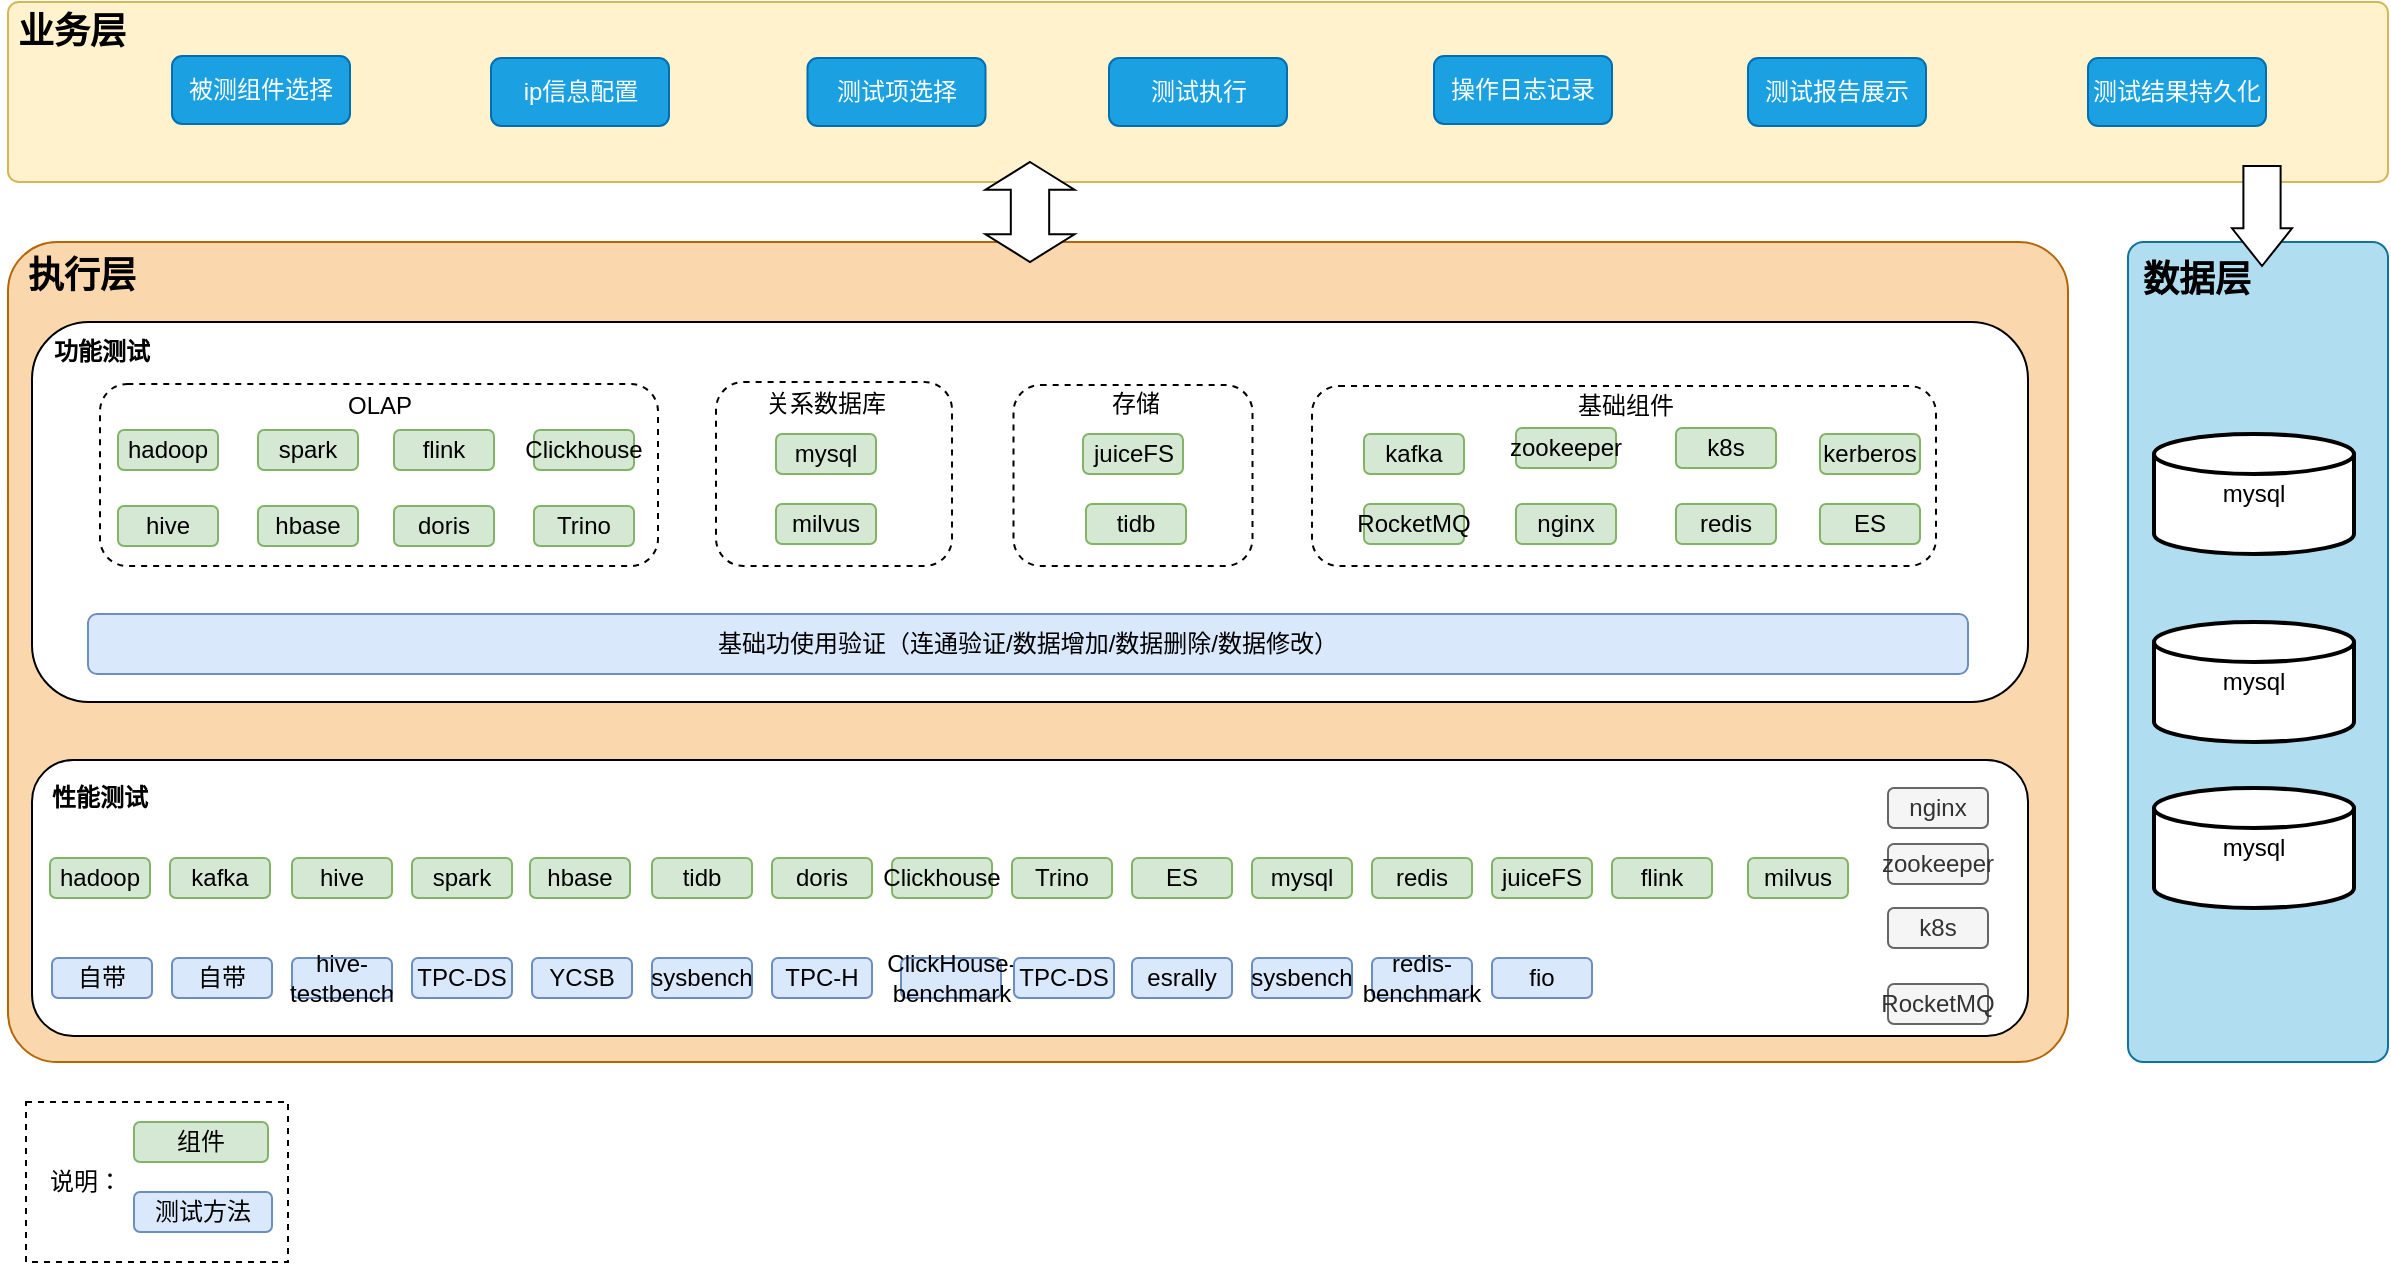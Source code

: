 <mxfile version="22.1.18" type="github">
  <diagram name="第 1 页" id="3iOVaMSIMI9LyZrxtXD6">
    <mxGraphModel dx="1249" dy="773" grid="1" gridSize="10" guides="1" tooltips="1" connect="1" arrows="1" fold="1" page="1" pageScale="1" pageWidth="827" pageHeight="1169" math="0" shadow="0">
      <root>
        <mxCell id="0" />
        <mxCell id="1" parent="0" />
        <mxCell id="I66v4goZn6Pbe-Iw9Bqh-158" value="" style="rounded=0;whiteSpace=wrap;html=1;dashed=1;" vertex="1" parent="1">
          <mxGeometry x="139" y="880" width="131" height="80" as="geometry" />
        </mxCell>
        <mxCell id="I66v4goZn6Pbe-Iw9Bqh-72" value="" style="rounded=1;whiteSpace=wrap;html=1;align=left;arcSize=6;fillColor=#b1ddf0;strokeColor=#10739e;" vertex="1" parent="1">
          <mxGeometry x="1190" y="450" width="130" height="410" as="geometry" />
        </mxCell>
        <mxCell id="I66v4goZn6Pbe-Iw9Bqh-71" value="" style="rounded=1;whiteSpace=wrap;html=1;align=left;arcSize=6;fillColor=#fff2cc;strokeColor=#d6b656;" vertex="1" parent="1">
          <mxGeometry x="130" y="330" width="1190" height="90" as="geometry" />
        </mxCell>
        <mxCell id="I66v4goZn6Pbe-Iw9Bqh-2" value="&lt;font style=&quot;font-size: 18px;&quot;&gt;&lt;b&gt;业务层&lt;/b&gt;&lt;/font&gt;" style="text;html=1;strokeColor=none;fillColor=none;align=center;verticalAlign=middle;whiteSpace=wrap;rounded=0;" vertex="1" parent="1">
          <mxGeometry x="126.5" y="330" width="70" height="30" as="geometry" />
        </mxCell>
        <mxCell id="I66v4goZn6Pbe-Iw9Bqh-3" value="" style="rounded=1;whiteSpace=wrap;html=1;align=left;arcSize=6;fillColor=#fad7ac;strokeColor=#b46504;" vertex="1" parent="1">
          <mxGeometry x="130" y="450" width="1030" height="410" as="geometry" />
        </mxCell>
        <mxCell id="I66v4goZn6Pbe-Iw9Bqh-4" value="&lt;font style=&quot;font-size: 18px;&quot;&gt;&lt;b&gt;执行层&lt;/b&gt;&lt;/font&gt;" style="text;html=1;strokeColor=none;fillColor=none;align=center;verticalAlign=middle;whiteSpace=wrap;rounded=0;" vertex="1" parent="1">
          <mxGeometry x="132" y="452" width="70" height="30" as="geometry" />
        </mxCell>
        <mxCell id="I66v4goZn6Pbe-Iw9Bqh-5" value="" style="rounded=1;whiteSpace=wrap;html=1;" vertex="1" parent="1">
          <mxGeometry x="142" y="490" width="998" height="190" as="geometry" />
        </mxCell>
        <mxCell id="I66v4goZn6Pbe-Iw9Bqh-6" value="&lt;b&gt;功能测试&lt;/b&gt;" style="text;html=1;strokeColor=none;fillColor=none;align=center;verticalAlign=middle;whiteSpace=wrap;rounded=0;" vertex="1" parent="1">
          <mxGeometry x="142" y="490" width="70" height="30" as="geometry" />
        </mxCell>
        <mxCell id="I66v4goZn6Pbe-Iw9Bqh-7" value="" style="rounded=1;whiteSpace=wrap;html=1;" vertex="1" parent="1">
          <mxGeometry x="142" y="709" width="998" height="138" as="geometry" />
        </mxCell>
        <mxCell id="I66v4goZn6Pbe-Iw9Bqh-8" value="&lt;b&gt;性能测试&lt;/b&gt;" style="text;html=1;strokeColor=none;fillColor=none;align=center;verticalAlign=middle;whiteSpace=wrap;rounded=0;" vertex="1" parent="1">
          <mxGeometry x="141" y="713" width="70" height="30" as="geometry" />
        </mxCell>
        <mxCell id="I66v4goZn6Pbe-Iw9Bqh-25" value="基础功使用验证（连通验证/数据增加/数据删除/数据修改）" style="rounded=1;whiteSpace=wrap;html=1;fillColor=#dae8fc;strokeColor=#6c8ebf;" vertex="1" parent="1">
          <mxGeometry x="170" y="636" width="940" height="30" as="geometry" />
        </mxCell>
        <mxCell id="I66v4goZn6Pbe-Iw9Bqh-26" value="hive" style="rounded=1;whiteSpace=wrap;html=1;fillColor=#d5e8d4;strokeColor=#82b366;" vertex="1" parent="1">
          <mxGeometry x="272" y="758" width="50" height="20" as="geometry" />
        </mxCell>
        <mxCell id="I66v4goZn6Pbe-Iw9Bqh-27" value="hbase" style="rounded=1;whiteSpace=wrap;html=1;fillColor=#d5e8d4;strokeColor=#82b366;" vertex="1" parent="1">
          <mxGeometry x="391" y="758" width="50" height="20" as="geometry" />
        </mxCell>
        <mxCell id="I66v4goZn6Pbe-Iw9Bqh-28" value="hadoop" style="rounded=1;whiteSpace=wrap;html=1;fillColor=#d5e8d4;strokeColor=#82b366;" vertex="1" parent="1">
          <mxGeometry x="151" y="758" width="50" height="20" as="geometry" />
        </mxCell>
        <mxCell id="I66v4goZn6Pbe-Iw9Bqh-29" value="flink" style="rounded=1;whiteSpace=wrap;html=1;fillColor=#d5e8d4;strokeColor=#82b366;" vertex="1" parent="1">
          <mxGeometry x="932" y="758" width="50" height="20" as="geometry" />
        </mxCell>
        <mxCell id="I66v4goZn6Pbe-Iw9Bqh-30" value="tidb" style="rounded=1;whiteSpace=wrap;html=1;fillColor=#d5e8d4;strokeColor=#82b366;" vertex="1" parent="1">
          <mxGeometry x="452" y="758" width="50" height="20" as="geometry" />
        </mxCell>
        <mxCell id="I66v4goZn6Pbe-Iw9Bqh-31" value="doris" style="rounded=1;whiteSpace=wrap;html=1;fillColor=#d5e8d4;strokeColor=#82b366;" vertex="1" parent="1">
          <mxGeometry x="512" y="758" width="50" height="20" as="geometry" />
        </mxCell>
        <mxCell id="I66v4goZn6Pbe-Iw9Bqh-32" value="zookeeper" style="rounded=1;whiteSpace=wrap;html=1;fillColor=#f5f5f5;fontColor=#333333;strokeColor=#666666;" vertex="1" parent="1">
          <mxGeometry x="1070" y="751" width="50" height="20" as="geometry" />
        </mxCell>
        <mxCell id="I66v4goZn6Pbe-Iw9Bqh-33" value="milvus" style="rounded=1;whiteSpace=wrap;html=1;fillColor=#d5e8d4;strokeColor=#82b366;" vertex="1" parent="1">
          <mxGeometry x="1000" y="758" width="50" height="20" as="geometry" />
        </mxCell>
        <mxCell id="I66v4goZn6Pbe-Iw9Bqh-34" value="mysql" style="rounded=1;whiteSpace=wrap;html=1;fillColor=#d5e8d4;strokeColor=#82b366;" vertex="1" parent="1">
          <mxGeometry x="752" y="758" width="50" height="20" as="geometry" />
        </mxCell>
        <mxCell id="I66v4goZn6Pbe-Iw9Bqh-35" value="nginx" style="rounded=1;whiteSpace=wrap;html=1;fillColor=#f5f5f5;strokeColor=#666666;fontColor=#333333;" vertex="1" parent="1">
          <mxGeometry x="1070" y="723" width="50" height="20" as="geometry" />
        </mxCell>
        <mxCell id="I66v4goZn6Pbe-Iw9Bqh-36" value="k8s" style="rounded=1;whiteSpace=wrap;html=1;fillColor=#f5f5f5;fontColor=#333333;strokeColor=#666666;" vertex="1" parent="1">
          <mxGeometry x="1070" y="783" width="50" height="20" as="geometry" />
        </mxCell>
        <mxCell id="I66v4goZn6Pbe-Iw9Bqh-37" value="redis" style="rounded=1;whiteSpace=wrap;html=1;fillColor=#d5e8d4;strokeColor=#82b366;" vertex="1" parent="1">
          <mxGeometry x="812" y="758" width="50" height="20" as="geometry" />
        </mxCell>
        <mxCell id="I66v4goZn6Pbe-Iw9Bqh-38" value="RocketMQ" style="rounded=1;whiteSpace=wrap;html=1;fillColor=#f5f5f5;strokeColor=#666666;fontColor=#333333;" vertex="1" parent="1">
          <mxGeometry x="1070" y="821" width="50" height="20" as="geometry" />
        </mxCell>
        <mxCell id="I66v4goZn6Pbe-Iw9Bqh-39" value="hive-testbench" style="rounded=1;whiteSpace=wrap;html=1;fillColor=#dae8fc;strokeColor=#6c8ebf;" vertex="1" parent="1">
          <mxGeometry x="272" y="808" width="50" height="20" as="geometry" />
        </mxCell>
        <mxCell id="I66v4goZn6Pbe-Iw9Bqh-40" value="sysbench" style="rounded=1;whiteSpace=wrap;html=1;fillColor=#dae8fc;strokeColor=#6c8ebf;" vertex="1" parent="1">
          <mxGeometry x="452" y="808" width="50" height="20" as="geometry" />
        </mxCell>
        <mxCell id="I66v4goZn6Pbe-Iw9Bqh-41" value="YCSB" style="rounded=1;whiteSpace=wrap;html=1;fillColor=#dae8fc;strokeColor=#6c8ebf;" vertex="1" parent="1">
          <mxGeometry x="392" y="808" width="50" height="20" as="geometry" />
        </mxCell>
        <mxCell id="I66v4goZn6Pbe-Iw9Bqh-46" value="kafka" style="rounded=1;whiteSpace=wrap;html=1;fillColor=#d5e8d4;strokeColor=#82b366;" vertex="1" parent="1">
          <mxGeometry x="211" y="758" width="50" height="20" as="geometry" />
        </mxCell>
        <mxCell id="I66v4goZn6Pbe-Iw9Bqh-47" value="spark" style="rounded=1;whiteSpace=wrap;html=1;fillColor=#d5e8d4;strokeColor=#82b366;" vertex="1" parent="1">
          <mxGeometry x="332" y="758" width="50" height="20" as="geometry" />
        </mxCell>
        <mxCell id="I66v4goZn6Pbe-Iw9Bqh-48" value="Clickhouse" style="rounded=1;whiteSpace=wrap;html=1;fillColor=#d5e8d4;strokeColor=#82b366;" vertex="1" parent="1">
          <mxGeometry x="572" y="758" width="50" height="20" as="geometry" />
        </mxCell>
        <mxCell id="I66v4goZn6Pbe-Iw9Bqh-49" value="Trino" style="rounded=1;whiteSpace=wrap;html=1;fillColor=#d5e8d4;strokeColor=#82b366;" vertex="1" parent="1">
          <mxGeometry x="632" y="758" width="50" height="20" as="geometry" />
        </mxCell>
        <mxCell id="I66v4goZn6Pbe-Iw9Bqh-53" value="ES" style="rounded=1;whiteSpace=wrap;html=1;fillColor=#d5e8d4;strokeColor=#82b366;" vertex="1" parent="1">
          <mxGeometry x="692" y="758" width="50" height="20" as="geometry" />
        </mxCell>
        <mxCell id="I66v4goZn6Pbe-Iw9Bqh-54" value="自带" style="rounded=1;whiteSpace=wrap;html=1;fillColor=#dae8fc;strokeColor=#6c8ebf;" vertex="1" parent="1">
          <mxGeometry x="152" y="808" width="50" height="20" as="geometry" />
        </mxCell>
        <mxCell id="I66v4goZn6Pbe-Iw9Bqh-55" value="自带" style="rounded=1;whiteSpace=wrap;html=1;fillColor=#dae8fc;strokeColor=#6c8ebf;" vertex="1" parent="1">
          <mxGeometry x="212" y="808" width="50" height="20" as="geometry" />
        </mxCell>
        <mxCell id="I66v4goZn6Pbe-Iw9Bqh-56" value="TPC-DS" style="rounded=1;whiteSpace=wrap;html=1;fillColor=#dae8fc;strokeColor=#6c8ebf;" vertex="1" parent="1">
          <mxGeometry x="332" y="808" width="50" height="20" as="geometry" />
        </mxCell>
        <mxCell id="I66v4goZn6Pbe-Iw9Bqh-57" value="TPC-H" style="rounded=1;whiteSpace=wrap;html=1;fillColor=#dae8fc;strokeColor=#6c8ebf;" vertex="1" parent="1">
          <mxGeometry x="512" y="808" width="50" height="20" as="geometry" />
        </mxCell>
        <mxCell id="I66v4goZn6Pbe-Iw9Bqh-58" value="esrally" style="rounded=1;whiteSpace=wrap;html=1;fillColor=#dae8fc;strokeColor=#6c8ebf;" vertex="1" parent="1">
          <mxGeometry x="692" y="808" width="50" height="20" as="geometry" />
        </mxCell>
        <mxCell id="I66v4goZn6Pbe-Iw9Bqh-59" value="sysbench" style="rounded=1;whiteSpace=wrap;html=1;fillColor=#dae8fc;strokeColor=#6c8ebf;" vertex="1" parent="1">
          <mxGeometry x="752" y="808" width="50" height="20" as="geometry" />
        </mxCell>
        <mxCell id="I66v4goZn6Pbe-Iw9Bqh-60" value="redis-benchmark" style="rounded=1;whiteSpace=wrap;html=1;fillColor=#dae8fc;strokeColor=#6c8ebf;" vertex="1" parent="1">
          <mxGeometry x="812" y="808" width="50" height="20" as="geometry" />
        </mxCell>
        <mxCell id="I66v4goZn6Pbe-Iw9Bqh-62" value="juiceFS" style="rounded=1;whiteSpace=wrap;html=1;fillColor=#d5e8d4;strokeColor=#82b366;" vertex="1" parent="1">
          <mxGeometry x="872" y="758" width="50" height="20" as="geometry" />
        </mxCell>
        <mxCell id="I66v4goZn6Pbe-Iw9Bqh-66" value="fio" style="rounded=1;whiteSpace=wrap;html=1;fillColor=#dae8fc;strokeColor=#6c8ebf;" vertex="1" parent="1">
          <mxGeometry x="872" y="808" width="50" height="20" as="geometry" />
        </mxCell>
        <mxCell id="I66v4goZn6Pbe-Iw9Bqh-69" value="mysql" style="strokeWidth=2;html=1;shape=mxgraph.flowchart.database;whiteSpace=wrap;" vertex="1" parent="1">
          <mxGeometry x="1203" y="546" width="100" height="60" as="geometry" />
        </mxCell>
        <mxCell id="I66v4goZn6Pbe-Iw9Bqh-73" value="&lt;font style=&quot;font-size: 18px;&quot;&gt;&lt;b&gt;数据层&lt;/b&gt;&lt;/font&gt;" style="text;html=1;strokeColor=none;fillColor=none;align=center;verticalAlign=middle;whiteSpace=wrap;rounded=0;" vertex="1" parent="1">
          <mxGeometry x="1180" y="454" width="89" height="30" as="geometry" />
        </mxCell>
        <mxCell id="I66v4goZn6Pbe-Iw9Bqh-78" value="ClickHouse-benchmark" style="rounded=1;whiteSpace=wrap;html=1;fillColor=#dae8fc;strokeColor=#6c8ebf;" vertex="1" parent="1">
          <mxGeometry x="576.5" y="808" width="50" height="20" as="geometry" />
        </mxCell>
        <mxCell id="I66v4goZn6Pbe-Iw9Bqh-79" value="TPC-DS" style="rounded=1;whiteSpace=wrap;html=1;fillColor=#dae8fc;strokeColor=#6c8ebf;" vertex="1" parent="1">
          <mxGeometry x="633" y="808" width="50" height="20" as="geometry" />
        </mxCell>
        <mxCell id="I66v4goZn6Pbe-Iw9Bqh-113" value="" style="rounded=1;whiteSpace=wrap;html=1;dashed=1;" vertex="1" parent="1">
          <mxGeometry x="176" y="521" width="279" height="91" as="geometry" />
        </mxCell>
        <mxCell id="I66v4goZn6Pbe-Iw9Bqh-9" value="hive" style="rounded=1;whiteSpace=wrap;html=1;fillColor=#d5e8d4;strokeColor=#82b366;" vertex="1" parent="1">
          <mxGeometry x="185" y="582" width="50" height="20" as="geometry" />
        </mxCell>
        <mxCell id="I66v4goZn6Pbe-Iw9Bqh-10" value="hbase" style="rounded=1;whiteSpace=wrap;html=1;fillColor=#d5e8d4;strokeColor=#82b366;" vertex="1" parent="1">
          <mxGeometry x="255" y="582" width="50" height="20" as="geometry" />
        </mxCell>
        <mxCell id="I66v4goZn6Pbe-Iw9Bqh-11" value="hadoop" style="rounded=1;whiteSpace=wrap;html=1;fillColor=#d5e8d4;strokeColor=#82b366;" vertex="1" parent="1">
          <mxGeometry x="185" y="544" width="50" height="20" as="geometry" />
        </mxCell>
        <mxCell id="I66v4goZn6Pbe-Iw9Bqh-12" value="flink" style="rounded=1;whiteSpace=wrap;html=1;fillColor=#d5e8d4;strokeColor=#82b366;" vertex="1" parent="1">
          <mxGeometry x="323" y="544" width="50" height="20" as="geometry" />
        </mxCell>
        <mxCell id="I66v4goZn6Pbe-Iw9Bqh-82" value="spark" style="rounded=1;whiteSpace=wrap;html=1;fillColor=#d5e8d4;strokeColor=#82b366;" vertex="1" parent="1">
          <mxGeometry x="255" y="544" width="50" height="20" as="geometry" />
        </mxCell>
        <mxCell id="I66v4goZn6Pbe-Iw9Bqh-83" value="doris" style="rounded=1;whiteSpace=wrap;html=1;fillColor=#d5e8d4;strokeColor=#82b366;" vertex="1" parent="1">
          <mxGeometry x="323" y="582" width="50" height="20" as="geometry" />
        </mxCell>
        <mxCell id="I66v4goZn6Pbe-Iw9Bqh-85" value="Clickhouse" style="rounded=1;whiteSpace=wrap;html=1;fillColor=#d5e8d4;strokeColor=#82b366;" vertex="1" parent="1">
          <mxGeometry x="393" y="544" width="50" height="20" as="geometry" />
        </mxCell>
        <mxCell id="I66v4goZn6Pbe-Iw9Bqh-86" value="Trino" style="rounded=1;whiteSpace=wrap;html=1;fillColor=#d5e8d4;strokeColor=#82b366;" vertex="1" parent="1">
          <mxGeometry x="393" y="582" width="50" height="20" as="geometry" />
        </mxCell>
        <mxCell id="I66v4goZn6Pbe-Iw9Bqh-114" value="" style="rounded=1;whiteSpace=wrap;html=1;dashed=1;" vertex="1" parent="1">
          <mxGeometry x="484" y="520" width="118" height="92" as="geometry" />
        </mxCell>
        <mxCell id="I66v4goZn6Pbe-Iw9Bqh-17" value="milvus" style="rounded=1;whiteSpace=wrap;html=1;fillColor=#d5e8d4;strokeColor=#82b366;" vertex="1" parent="1">
          <mxGeometry x="514" y="581" width="50" height="20" as="geometry" />
        </mxCell>
        <mxCell id="I66v4goZn6Pbe-Iw9Bqh-88" value="mysql" style="rounded=1;whiteSpace=wrap;html=1;fillColor=#d5e8d4;strokeColor=#82b366;" vertex="1" parent="1">
          <mxGeometry x="514" y="546" width="50" height="20" as="geometry" />
        </mxCell>
        <mxCell id="I66v4goZn6Pbe-Iw9Bqh-115" value="" style="rounded=1;whiteSpace=wrap;html=1;dashed=1;" vertex="1" parent="1">
          <mxGeometry x="782" y="522" width="312" height="90" as="geometry" />
        </mxCell>
        <mxCell id="I66v4goZn6Pbe-Iw9Bqh-15" value="zookeeper" style="rounded=1;whiteSpace=wrap;html=1;fillColor=#d5e8d4;strokeColor=#82b366;" vertex="1" parent="1">
          <mxGeometry x="884" y="543" width="50" height="20" as="geometry" />
        </mxCell>
        <mxCell id="I66v4goZn6Pbe-Iw9Bqh-19" value="nginx" style="rounded=1;whiteSpace=wrap;html=1;fillColor=#d5e8d4;strokeColor=#82b366;" vertex="1" parent="1">
          <mxGeometry x="884" y="581" width="50" height="20" as="geometry" />
        </mxCell>
        <mxCell id="I66v4goZn6Pbe-Iw9Bqh-20" value="k8s" style="rounded=1;whiteSpace=wrap;html=1;fillColor=#d5e8d4;strokeColor=#82b366;" vertex="1" parent="1">
          <mxGeometry x="964" y="543" width="50" height="20" as="geometry" />
        </mxCell>
        <mxCell id="I66v4goZn6Pbe-Iw9Bqh-21" value="kerberos" style="rounded=1;whiteSpace=wrap;html=1;fillColor=#d5e8d4;strokeColor=#82b366;" vertex="1" parent="1">
          <mxGeometry x="1036" y="546" width="50" height="20" as="geometry" />
        </mxCell>
        <mxCell id="I66v4goZn6Pbe-Iw9Bqh-22" value="RocketMQ" style="rounded=1;whiteSpace=wrap;html=1;fillColor=#d5e8d4;strokeColor=#82b366;" vertex="1" parent="1">
          <mxGeometry x="808" y="581" width="50" height="20" as="geometry" />
        </mxCell>
        <mxCell id="I66v4goZn6Pbe-Iw9Bqh-87" value="ES" style="rounded=1;whiteSpace=wrap;html=1;fillColor=#d5e8d4;strokeColor=#82b366;" vertex="1" parent="1">
          <mxGeometry x="1036" y="581" width="50" height="20" as="geometry" />
        </mxCell>
        <mxCell id="I66v4goZn6Pbe-Iw9Bqh-89" value="redis" style="rounded=1;whiteSpace=wrap;html=1;fillColor=#d5e8d4;strokeColor=#82b366;" vertex="1" parent="1">
          <mxGeometry x="964" y="581" width="50" height="20" as="geometry" />
        </mxCell>
        <mxCell id="I66v4goZn6Pbe-Iw9Bqh-95" value="kafka" style="rounded=1;whiteSpace=wrap;html=1;fillColor=#d5e8d4;strokeColor=#82b366;" vertex="1" parent="1">
          <mxGeometry x="808" y="546" width="50" height="20" as="geometry" />
        </mxCell>
        <mxCell id="I66v4goZn6Pbe-Iw9Bqh-116" value="OLAP" style="text;html=1;strokeColor=none;fillColor=none;align=center;verticalAlign=middle;whiteSpace=wrap;rounded=0;" vertex="1" parent="1">
          <mxGeometry x="280.5" y="517" width="70" height="30" as="geometry" />
        </mxCell>
        <mxCell id="I66v4goZn6Pbe-Iw9Bqh-117" value="关系数据库" style="text;html=1;strokeColor=none;fillColor=none;align=center;verticalAlign=middle;whiteSpace=wrap;rounded=0;" vertex="1" parent="1">
          <mxGeometry x="504" y="516" width="70" height="30" as="geometry" />
        </mxCell>
        <mxCell id="I66v4goZn6Pbe-Iw9Bqh-118" value="" style="rounded=1;whiteSpace=wrap;html=1;dashed=1;" vertex="1" parent="1">
          <mxGeometry x="632.75" y="521.5" width="119.5" height="90.5" as="geometry" />
        </mxCell>
        <mxCell id="I66v4goZn6Pbe-Iw9Bqh-13" value="tidb" style="rounded=1;whiteSpace=wrap;html=1;fillColor=#d5e8d4;strokeColor=#82b366;" vertex="1" parent="1">
          <mxGeometry x="669" y="581" width="50" height="20" as="geometry" />
        </mxCell>
        <mxCell id="I66v4goZn6Pbe-Iw9Bqh-91" value="juiceFS" style="rounded=1;whiteSpace=wrap;html=1;fillColor=#d5e8d4;strokeColor=#82b366;" vertex="1" parent="1">
          <mxGeometry x="667.5" y="546" width="50" height="20" as="geometry" />
        </mxCell>
        <mxCell id="I66v4goZn6Pbe-Iw9Bqh-121" value="存储" style="text;html=1;strokeColor=none;fillColor=none;align=center;verticalAlign=middle;whiteSpace=wrap;rounded=0;" vertex="1" parent="1">
          <mxGeometry x="659" y="516" width="70" height="30" as="geometry" />
        </mxCell>
        <mxCell id="I66v4goZn6Pbe-Iw9Bqh-122" value="基础组件" style="text;html=1;strokeColor=none;fillColor=none;align=center;verticalAlign=middle;whiteSpace=wrap;rounded=0;" vertex="1" parent="1">
          <mxGeometry x="904" y="517" width="70" height="30" as="geometry" />
        </mxCell>
        <mxCell id="I66v4goZn6Pbe-Iw9Bqh-139" value="" style="html=1;shadow=0;dashed=0;align=center;verticalAlign=middle;shape=mxgraph.arrows2.arrow;dy=0.38;dx=18.85;direction=south;notch=0;" vertex="1" parent="1">
          <mxGeometry x="1242" y="412" width="30" height="50" as="geometry" />
        </mxCell>
        <mxCell id="I66v4goZn6Pbe-Iw9Bqh-140" value="" style="shape=doubleArrow;whiteSpace=wrap;html=1;direction=south;arrowWidth=0.431;arrowSize=0.277;" vertex="1" parent="1">
          <mxGeometry x="618.75" y="410" width="44.5" height="50" as="geometry" />
        </mxCell>
        <mxCell id="I66v4goZn6Pbe-Iw9Bqh-141" value="mysql" style="strokeWidth=2;html=1;shape=mxgraph.flowchart.database;whiteSpace=wrap;" vertex="1" parent="1">
          <mxGeometry x="1203" y="640" width="100" height="60" as="geometry" />
        </mxCell>
        <mxCell id="I66v4goZn6Pbe-Iw9Bqh-142" value="mysql" style="strokeWidth=2;html=1;shape=mxgraph.flowchart.database;whiteSpace=wrap;" vertex="1" parent="1">
          <mxGeometry x="1203" y="723" width="100" height="60" as="geometry" />
        </mxCell>
        <mxCell id="I66v4goZn6Pbe-Iw9Bqh-149" value="ip信息配置" style="rounded=1;whiteSpace=wrap;html=1;fillColor=#1ba1e2;strokeColor=#006EAF;fontColor=#ffffff;" vertex="1" parent="1">
          <mxGeometry x="371.5" y="358" width="89" height="34" as="geometry" />
        </mxCell>
        <mxCell id="I66v4goZn6Pbe-Iw9Bqh-150" value="操作日志记录" style="rounded=1;whiteSpace=wrap;html=1;fillColor=#1ba1e2;strokeColor=#006EAF;fontColor=#ffffff;" vertex="1" parent="1">
          <mxGeometry x="843" y="357" width="89" height="34" as="geometry" />
        </mxCell>
        <mxCell id="I66v4goZn6Pbe-Iw9Bqh-151" value="被测组件选择" style="rounded=1;whiteSpace=wrap;html=1;fillColor=#1ba1e2;strokeColor=#006EAF;fontColor=#ffffff;" vertex="1" parent="1">
          <mxGeometry x="212" y="357" width="89" height="34" as="geometry" />
        </mxCell>
        <mxCell id="I66v4goZn6Pbe-Iw9Bqh-152" value="测试报告展示" style="rounded=1;whiteSpace=wrap;html=1;fillColor=#1ba1e2;strokeColor=#006EAF;fontColor=#ffffff;" vertex="1" parent="1">
          <mxGeometry x="1000" y="358" width="89" height="34" as="geometry" />
        </mxCell>
        <mxCell id="I66v4goZn6Pbe-Iw9Bqh-153" value="测试项选择" style="rounded=1;whiteSpace=wrap;html=1;fillColor=#1ba1e2;strokeColor=#006EAF;fontColor=#ffffff;" vertex="1" parent="1">
          <mxGeometry x="529.75" y="358" width="89" height="34" as="geometry" />
        </mxCell>
        <mxCell id="I66v4goZn6Pbe-Iw9Bqh-154" value="组件" style="rounded=1;whiteSpace=wrap;html=1;fillColor=#d5e8d4;strokeColor=#82b366;" vertex="1" parent="1">
          <mxGeometry x="193" y="890" width="67" height="20" as="geometry" />
        </mxCell>
        <mxCell id="I66v4goZn6Pbe-Iw9Bqh-155" value="测试方法" style="rounded=1;whiteSpace=wrap;html=1;fillColor=#dae8fc;strokeColor=#6c8ebf;" vertex="1" parent="1">
          <mxGeometry x="193" y="925" width="69" height="20" as="geometry" />
        </mxCell>
        <mxCell id="I66v4goZn6Pbe-Iw9Bqh-156" value="说明：" style="text;html=1;strokeColor=none;fillColor=none;align=center;verticalAlign=middle;whiteSpace=wrap;rounded=0;" vertex="1" parent="1">
          <mxGeometry x="139" y="905" width="60" height="30" as="geometry" />
        </mxCell>
        <mxCell id="I66v4goZn6Pbe-Iw9Bqh-159" value="测试执行" style="rounded=1;whiteSpace=wrap;html=1;fillColor=#1ba1e2;strokeColor=#006EAF;fontColor=#ffffff;" vertex="1" parent="1">
          <mxGeometry x="680.5" y="358" width="89" height="34" as="geometry" />
        </mxCell>
        <mxCell id="I66v4goZn6Pbe-Iw9Bqh-160" value="测试结果持久化" style="rounded=1;whiteSpace=wrap;html=1;fillColor=#1ba1e2;strokeColor=#006EAF;fontColor=#ffffff;" vertex="1" parent="1">
          <mxGeometry x="1170" y="358" width="89" height="34" as="geometry" />
        </mxCell>
      </root>
    </mxGraphModel>
  </diagram>
</mxfile>
